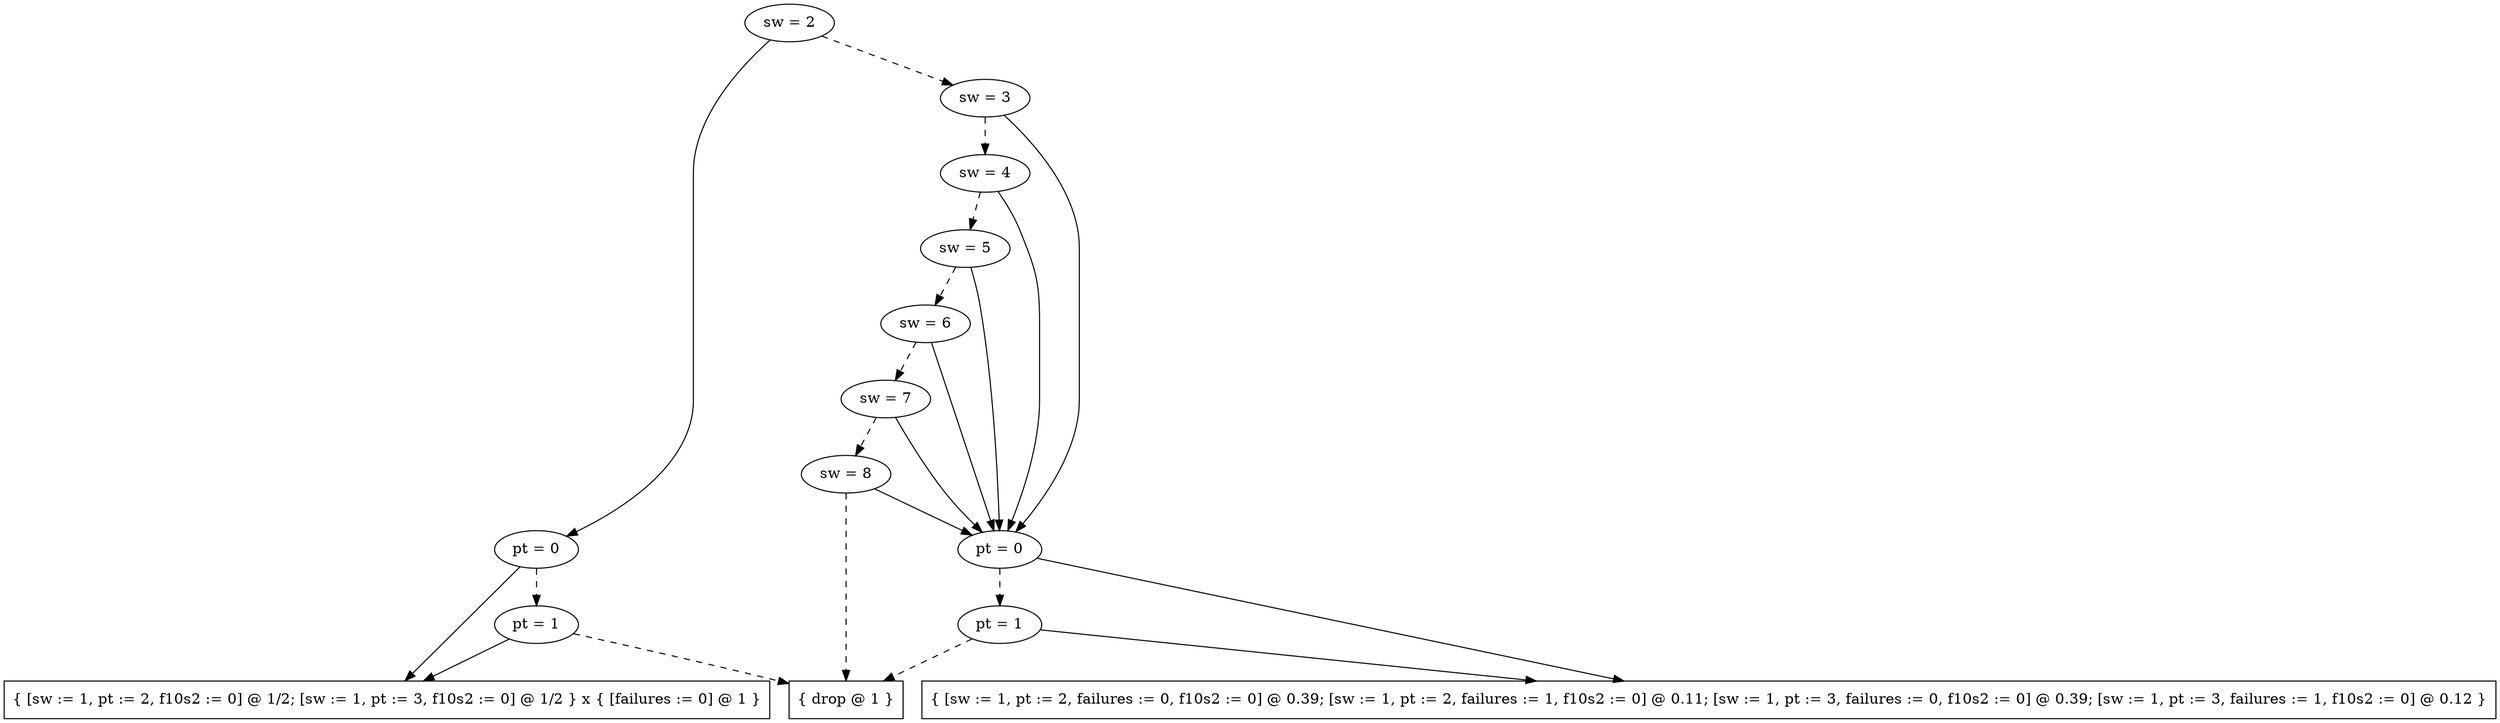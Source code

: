 digraph tdk {
3716 [label="sw = 2"];
3716 -> 3701;
3716 -> 3714 [style="dashed"];
3701 [label="pt = 0"];
3701 -> 3617;
3701 -> 3646 [style="dashed"];
3617 [shape=box label="{ [sw := 1, pt := 2, f10s2 := 0] @ 1/2; [sw := 1, pt := 3, f10s2 := 0] @ 1/2 } x { [failures := 0] @ 1 }"];
3646 [label="pt = 1"];
3646 -> 3617;
3646 -> 0 [style="dashed"];
0 [shape=box label="{ drop @ 1 }"];
3714 [label="sw = 3"];
3714 -> 3694;
3714 -> 3712 [style="dashed"];
3694 [label="pt = 0"];
3694 -> 3559;
3694 -> 3639 [style="dashed"];
3559 [shape=box label="{ [sw := 1, pt := 2, failures := 0, f10s2 := 0] @ 0.39; [sw := 1, pt := 2, failures := 1, f10s2 := 0] @ 0.11; [sw := 1, pt := 3, failures := 0, f10s2 := 0] @ 0.39; [sw := 1, pt := 3, failures := 1, f10s2 := 0] @ 0.12 }"];
3639 [label="pt = 1"];
3639 -> 3559;
3639 -> 0 [style="dashed"];
3712 [label="sw = 4"];
3712 -> 3694;
3712 -> 3710 [style="dashed"];
3710 [label="sw = 5"];
3710 -> 3694;
3710 -> 3708 [style="dashed"];
3708 [label="sw = 6"];
3708 -> 3694;
3708 -> 3706 [style="dashed"];
3706 [label="sw = 7"];
3706 -> 3694;
3706 -> 3704 [style="dashed"];
3704 [label="sw = 8"];
3704 -> 3694;
3704 -> 0 [style="dashed"];
{rank=same; 3712 ;}
{rank=same; 3639 3646 ;}
{rank=same; 3710 ;}
{rank=same; 3714 ;}
{rank=same; 3716 ;}
{rank=same; 3706 ;}
{rank=same; 3704 ;}
{rank=same; 3708 ;}
{rank=same; 3694 3701 ;}
}
